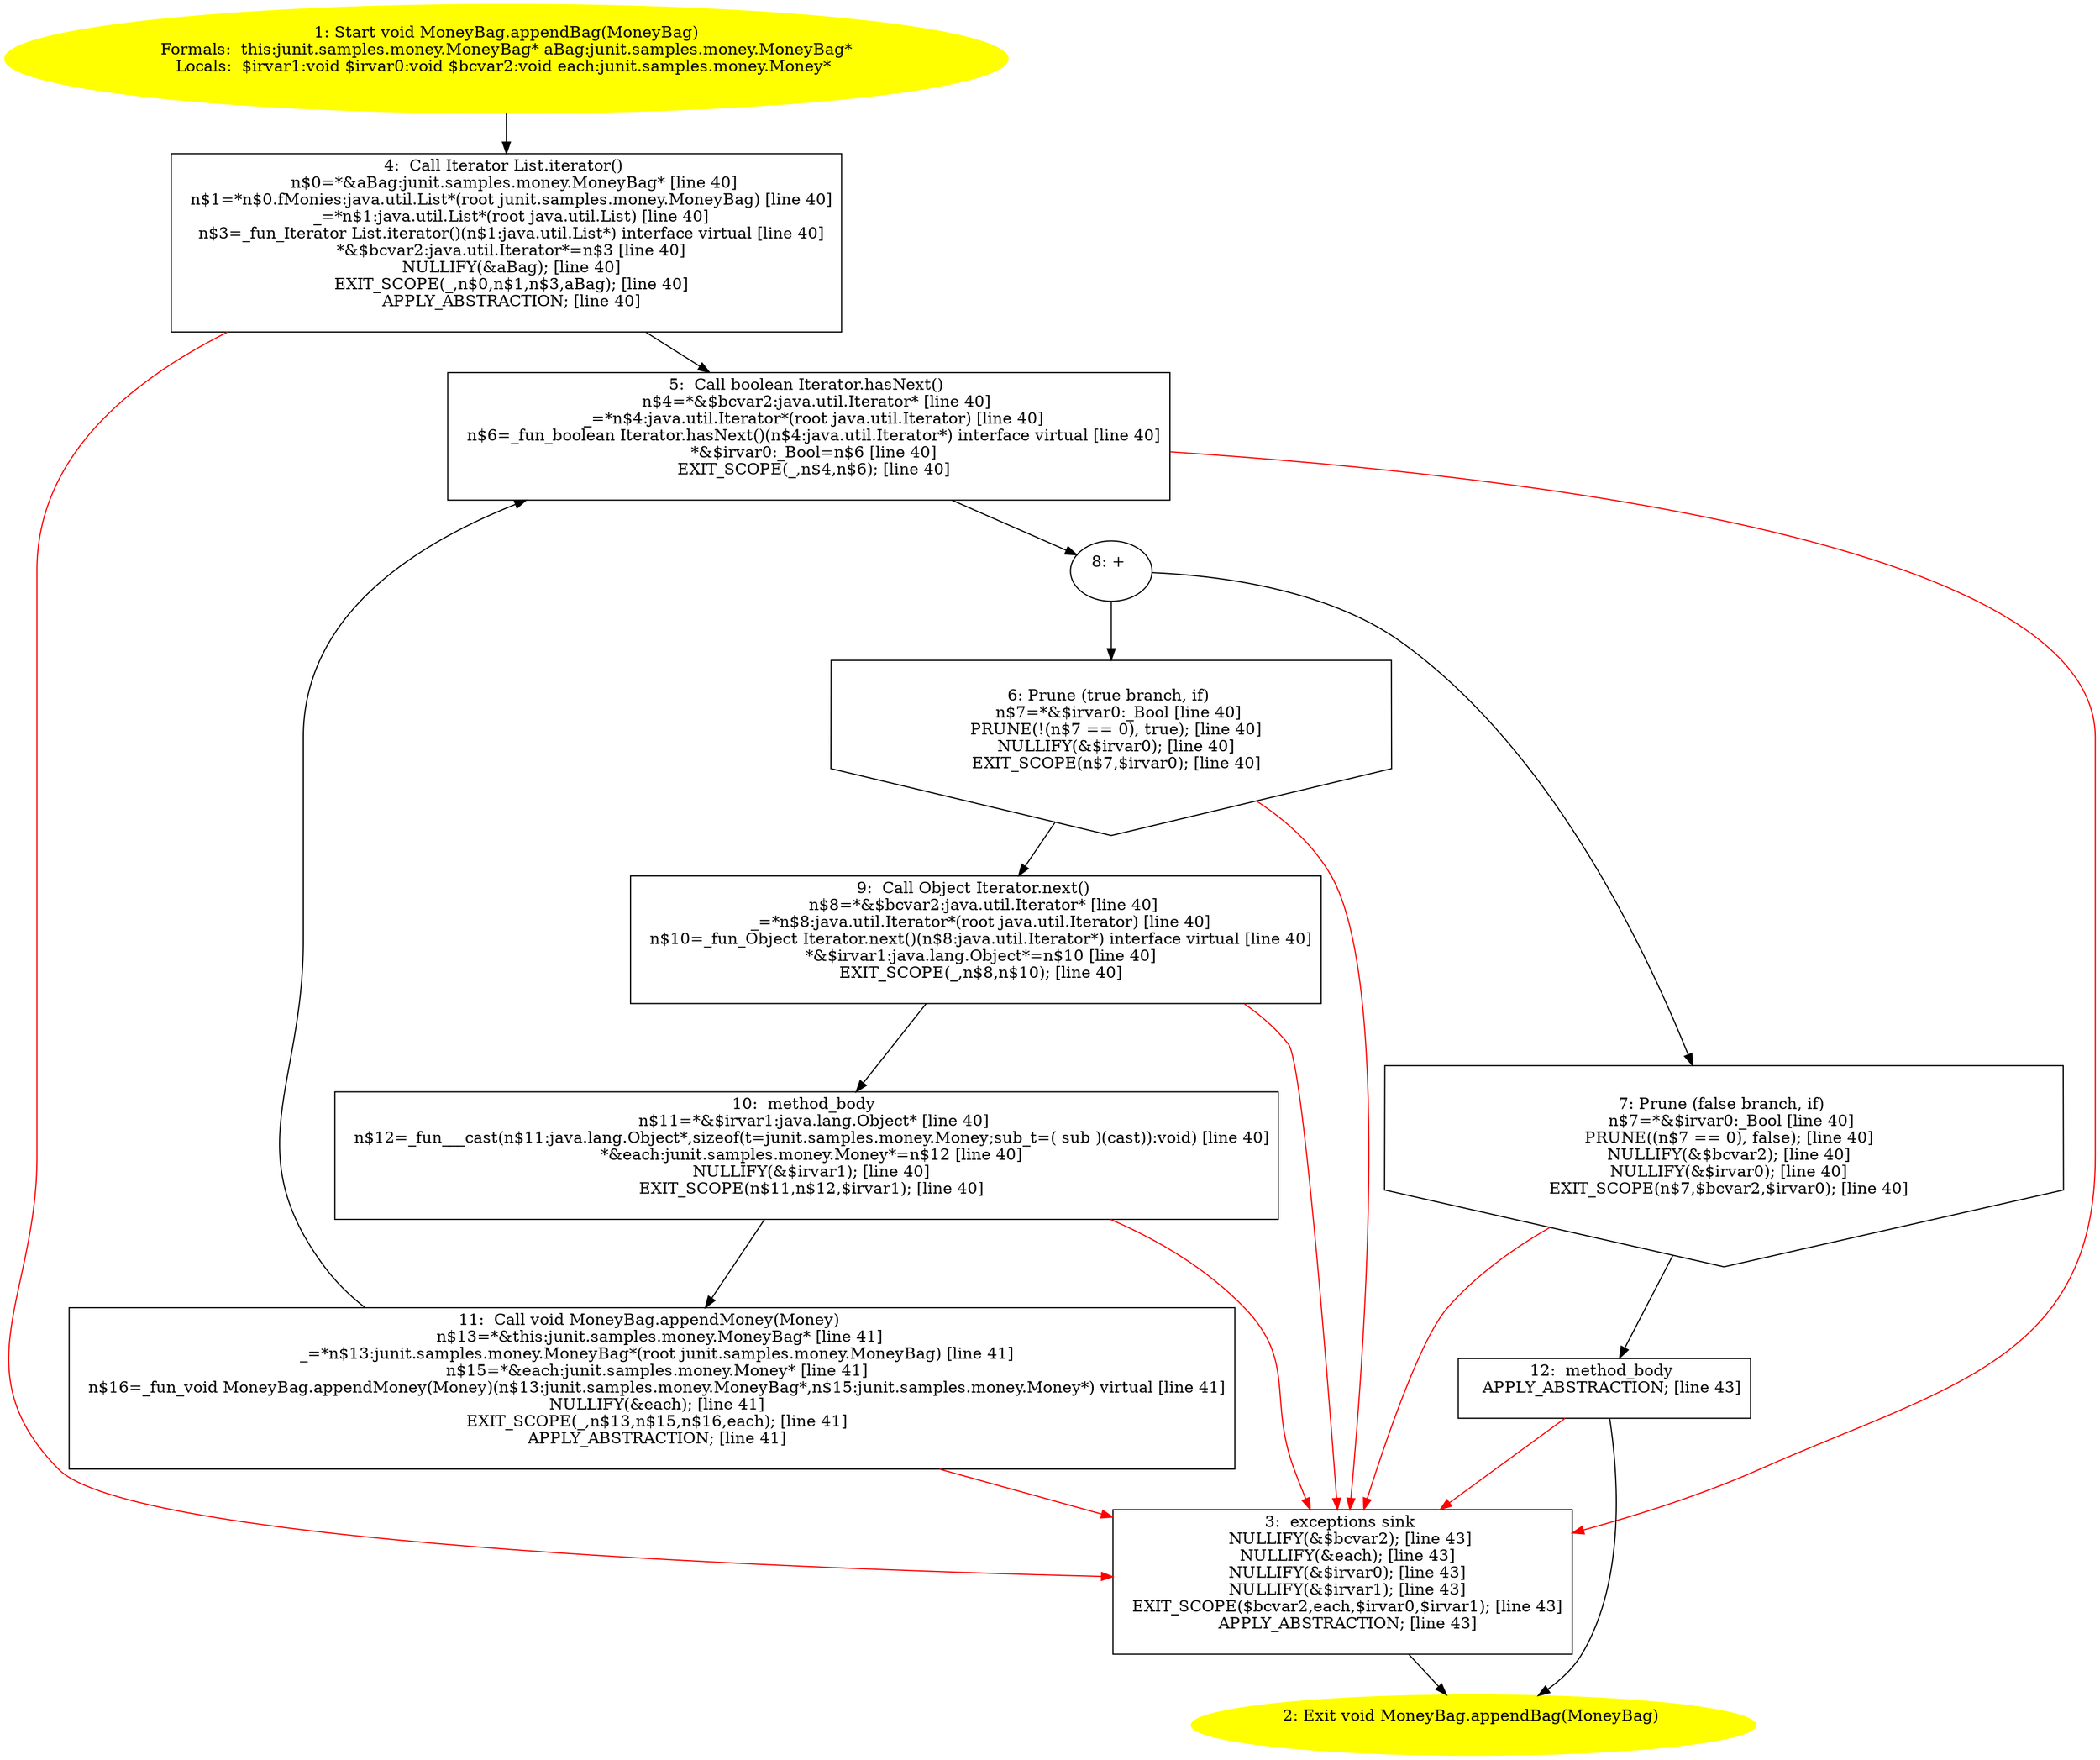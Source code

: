 /* @generated */
digraph cfg {
"junit.samples.money.MoneyBag.appendBag(junit.samples.money.MoneyBag):void.3b44238fa245dc2eff8e82a181e52faf_1" [label="1: Start void MoneyBag.appendBag(MoneyBag)\nFormals:  this:junit.samples.money.MoneyBag* aBag:junit.samples.money.MoneyBag*\nLocals:  $irvar1:void $irvar0:void $bcvar2:void each:junit.samples.money.Money* \n  " color=yellow style=filled]
	

	 "junit.samples.money.MoneyBag.appendBag(junit.samples.money.MoneyBag):void.3b44238fa245dc2eff8e82a181e52faf_1" -> "junit.samples.money.MoneyBag.appendBag(junit.samples.money.MoneyBag):void.3b44238fa245dc2eff8e82a181e52faf_4" ;
"junit.samples.money.MoneyBag.appendBag(junit.samples.money.MoneyBag):void.3b44238fa245dc2eff8e82a181e52faf_2" [label="2: Exit void MoneyBag.appendBag(MoneyBag) \n  " color=yellow style=filled]
	

"junit.samples.money.MoneyBag.appendBag(junit.samples.money.MoneyBag):void.3b44238fa245dc2eff8e82a181e52faf_3" [label="3:  exceptions sink \n   NULLIFY(&$bcvar2); [line 43]\n  NULLIFY(&each); [line 43]\n  NULLIFY(&$irvar0); [line 43]\n  NULLIFY(&$irvar1); [line 43]\n  EXIT_SCOPE($bcvar2,each,$irvar0,$irvar1); [line 43]\n  APPLY_ABSTRACTION; [line 43]\n " shape="box"]
	

	 "junit.samples.money.MoneyBag.appendBag(junit.samples.money.MoneyBag):void.3b44238fa245dc2eff8e82a181e52faf_3" -> "junit.samples.money.MoneyBag.appendBag(junit.samples.money.MoneyBag):void.3b44238fa245dc2eff8e82a181e52faf_2" ;
"junit.samples.money.MoneyBag.appendBag(junit.samples.money.MoneyBag):void.3b44238fa245dc2eff8e82a181e52faf_4" [label="4:  Call Iterator List.iterator() \n   n$0=*&aBag:junit.samples.money.MoneyBag* [line 40]\n  n$1=*n$0.fMonies:java.util.List*(root junit.samples.money.MoneyBag) [line 40]\n  _=*n$1:java.util.List*(root java.util.List) [line 40]\n  n$3=_fun_Iterator List.iterator()(n$1:java.util.List*) interface virtual [line 40]\n  *&$bcvar2:java.util.Iterator*=n$3 [line 40]\n  NULLIFY(&aBag); [line 40]\n  EXIT_SCOPE(_,n$0,n$1,n$3,aBag); [line 40]\n  APPLY_ABSTRACTION; [line 40]\n " shape="box"]
	

	 "junit.samples.money.MoneyBag.appendBag(junit.samples.money.MoneyBag):void.3b44238fa245dc2eff8e82a181e52faf_4" -> "junit.samples.money.MoneyBag.appendBag(junit.samples.money.MoneyBag):void.3b44238fa245dc2eff8e82a181e52faf_5" ;
	 "junit.samples.money.MoneyBag.appendBag(junit.samples.money.MoneyBag):void.3b44238fa245dc2eff8e82a181e52faf_4" -> "junit.samples.money.MoneyBag.appendBag(junit.samples.money.MoneyBag):void.3b44238fa245dc2eff8e82a181e52faf_3" [color="red" ];
"junit.samples.money.MoneyBag.appendBag(junit.samples.money.MoneyBag):void.3b44238fa245dc2eff8e82a181e52faf_5" [label="5:  Call boolean Iterator.hasNext() \n   n$4=*&$bcvar2:java.util.Iterator* [line 40]\n  _=*n$4:java.util.Iterator*(root java.util.Iterator) [line 40]\n  n$6=_fun_boolean Iterator.hasNext()(n$4:java.util.Iterator*) interface virtual [line 40]\n  *&$irvar0:_Bool=n$6 [line 40]\n  EXIT_SCOPE(_,n$4,n$6); [line 40]\n " shape="box"]
	

	 "junit.samples.money.MoneyBag.appendBag(junit.samples.money.MoneyBag):void.3b44238fa245dc2eff8e82a181e52faf_5" -> "junit.samples.money.MoneyBag.appendBag(junit.samples.money.MoneyBag):void.3b44238fa245dc2eff8e82a181e52faf_8" ;
	 "junit.samples.money.MoneyBag.appendBag(junit.samples.money.MoneyBag):void.3b44238fa245dc2eff8e82a181e52faf_5" -> "junit.samples.money.MoneyBag.appendBag(junit.samples.money.MoneyBag):void.3b44238fa245dc2eff8e82a181e52faf_3" [color="red" ];
"junit.samples.money.MoneyBag.appendBag(junit.samples.money.MoneyBag):void.3b44238fa245dc2eff8e82a181e52faf_6" [label="6: Prune (true branch, if) \n   n$7=*&$irvar0:_Bool [line 40]\n  PRUNE(!(n$7 == 0), true); [line 40]\n  NULLIFY(&$irvar0); [line 40]\n  EXIT_SCOPE(n$7,$irvar0); [line 40]\n " shape="invhouse"]
	

	 "junit.samples.money.MoneyBag.appendBag(junit.samples.money.MoneyBag):void.3b44238fa245dc2eff8e82a181e52faf_6" -> "junit.samples.money.MoneyBag.appendBag(junit.samples.money.MoneyBag):void.3b44238fa245dc2eff8e82a181e52faf_9" ;
	 "junit.samples.money.MoneyBag.appendBag(junit.samples.money.MoneyBag):void.3b44238fa245dc2eff8e82a181e52faf_6" -> "junit.samples.money.MoneyBag.appendBag(junit.samples.money.MoneyBag):void.3b44238fa245dc2eff8e82a181e52faf_3" [color="red" ];
"junit.samples.money.MoneyBag.appendBag(junit.samples.money.MoneyBag):void.3b44238fa245dc2eff8e82a181e52faf_7" [label="7: Prune (false branch, if) \n   n$7=*&$irvar0:_Bool [line 40]\n  PRUNE((n$7 == 0), false); [line 40]\n  NULLIFY(&$bcvar2); [line 40]\n  NULLIFY(&$irvar0); [line 40]\n  EXIT_SCOPE(n$7,$bcvar2,$irvar0); [line 40]\n " shape="invhouse"]
	

	 "junit.samples.money.MoneyBag.appendBag(junit.samples.money.MoneyBag):void.3b44238fa245dc2eff8e82a181e52faf_7" -> "junit.samples.money.MoneyBag.appendBag(junit.samples.money.MoneyBag):void.3b44238fa245dc2eff8e82a181e52faf_12" ;
	 "junit.samples.money.MoneyBag.appendBag(junit.samples.money.MoneyBag):void.3b44238fa245dc2eff8e82a181e52faf_7" -> "junit.samples.money.MoneyBag.appendBag(junit.samples.money.MoneyBag):void.3b44238fa245dc2eff8e82a181e52faf_3" [color="red" ];
"junit.samples.money.MoneyBag.appendBag(junit.samples.money.MoneyBag):void.3b44238fa245dc2eff8e82a181e52faf_8" [label="8: + \n  " ]
	

	 "junit.samples.money.MoneyBag.appendBag(junit.samples.money.MoneyBag):void.3b44238fa245dc2eff8e82a181e52faf_8" -> "junit.samples.money.MoneyBag.appendBag(junit.samples.money.MoneyBag):void.3b44238fa245dc2eff8e82a181e52faf_6" ;
	 "junit.samples.money.MoneyBag.appendBag(junit.samples.money.MoneyBag):void.3b44238fa245dc2eff8e82a181e52faf_8" -> "junit.samples.money.MoneyBag.appendBag(junit.samples.money.MoneyBag):void.3b44238fa245dc2eff8e82a181e52faf_7" ;
"junit.samples.money.MoneyBag.appendBag(junit.samples.money.MoneyBag):void.3b44238fa245dc2eff8e82a181e52faf_9" [label="9:  Call Object Iterator.next() \n   n$8=*&$bcvar2:java.util.Iterator* [line 40]\n  _=*n$8:java.util.Iterator*(root java.util.Iterator) [line 40]\n  n$10=_fun_Object Iterator.next()(n$8:java.util.Iterator*) interface virtual [line 40]\n  *&$irvar1:java.lang.Object*=n$10 [line 40]\n  EXIT_SCOPE(_,n$8,n$10); [line 40]\n " shape="box"]
	

	 "junit.samples.money.MoneyBag.appendBag(junit.samples.money.MoneyBag):void.3b44238fa245dc2eff8e82a181e52faf_9" -> "junit.samples.money.MoneyBag.appendBag(junit.samples.money.MoneyBag):void.3b44238fa245dc2eff8e82a181e52faf_10" ;
	 "junit.samples.money.MoneyBag.appendBag(junit.samples.money.MoneyBag):void.3b44238fa245dc2eff8e82a181e52faf_9" -> "junit.samples.money.MoneyBag.appendBag(junit.samples.money.MoneyBag):void.3b44238fa245dc2eff8e82a181e52faf_3" [color="red" ];
"junit.samples.money.MoneyBag.appendBag(junit.samples.money.MoneyBag):void.3b44238fa245dc2eff8e82a181e52faf_10" [label="10:  method_body \n   n$11=*&$irvar1:java.lang.Object* [line 40]\n  n$12=_fun___cast(n$11:java.lang.Object*,sizeof(t=junit.samples.money.Money;sub_t=( sub )(cast)):void) [line 40]\n  *&each:junit.samples.money.Money*=n$12 [line 40]\n  NULLIFY(&$irvar1); [line 40]\n  EXIT_SCOPE(n$11,n$12,$irvar1); [line 40]\n " shape="box"]
	

	 "junit.samples.money.MoneyBag.appendBag(junit.samples.money.MoneyBag):void.3b44238fa245dc2eff8e82a181e52faf_10" -> "junit.samples.money.MoneyBag.appendBag(junit.samples.money.MoneyBag):void.3b44238fa245dc2eff8e82a181e52faf_11" ;
	 "junit.samples.money.MoneyBag.appendBag(junit.samples.money.MoneyBag):void.3b44238fa245dc2eff8e82a181e52faf_10" -> "junit.samples.money.MoneyBag.appendBag(junit.samples.money.MoneyBag):void.3b44238fa245dc2eff8e82a181e52faf_3" [color="red" ];
"junit.samples.money.MoneyBag.appendBag(junit.samples.money.MoneyBag):void.3b44238fa245dc2eff8e82a181e52faf_11" [label="11:  Call void MoneyBag.appendMoney(Money) \n   n$13=*&this:junit.samples.money.MoneyBag* [line 41]\n  _=*n$13:junit.samples.money.MoneyBag*(root junit.samples.money.MoneyBag) [line 41]\n  n$15=*&each:junit.samples.money.Money* [line 41]\n  n$16=_fun_void MoneyBag.appendMoney(Money)(n$13:junit.samples.money.MoneyBag*,n$15:junit.samples.money.Money*) virtual [line 41]\n  NULLIFY(&each); [line 41]\n  EXIT_SCOPE(_,n$13,n$15,n$16,each); [line 41]\n  APPLY_ABSTRACTION; [line 41]\n " shape="box"]
	

	 "junit.samples.money.MoneyBag.appendBag(junit.samples.money.MoneyBag):void.3b44238fa245dc2eff8e82a181e52faf_11" -> "junit.samples.money.MoneyBag.appendBag(junit.samples.money.MoneyBag):void.3b44238fa245dc2eff8e82a181e52faf_5" ;
	 "junit.samples.money.MoneyBag.appendBag(junit.samples.money.MoneyBag):void.3b44238fa245dc2eff8e82a181e52faf_11" -> "junit.samples.money.MoneyBag.appendBag(junit.samples.money.MoneyBag):void.3b44238fa245dc2eff8e82a181e52faf_3" [color="red" ];
"junit.samples.money.MoneyBag.appendBag(junit.samples.money.MoneyBag):void.3b44238fa245dc2eff8e82a181e52faf_12" [label="12:  method_body \n   APPLY_ABSTRACTION; [line 43]\n " shape="box"]
	

	 "junit.samples.money.MoneyBag.appendBag(junit.samples.money.MoneyBag):void.3b44238fa245dc2eff8e82a181e52faf_12" -> "junit.samples.money.MoneyBag.appendBag(junit.samples.money.MoneyBag):void.3b44238fa245dc2eff8e82a181e52faf_2" ;
	 "junit.samples.money.MoneyBag.appendBag(junit.samples.money.MoneyBag):void.3b44238fa245dc2eff8e82a181e52faf_12" -> "junit.samples.money.MoneyBag.appendBag(junit.samples.money.MoneyBag):void.3b44238fa245dc2eff8e82a181e52faf_3" [color="red" ];
}
